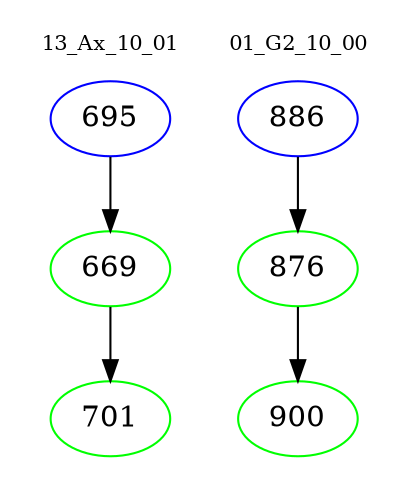 digraph{
subgraph cluster_0 {
color = white
label = "13_Ax_10_01";
fontsize=10;
T0_695 [label="695", color="blue"]
T0_695 -> T0_669 [color="black"]
T0_669 [label="669", color="green"]
T0_669 -> T0_701 [color="black"]
T0_701 [label="701", color="green"]
}
subgraph cluster_1 {
color = white
label = "01_G2_10_00";
fontsize=10;
T1_886 [label="886", color="blue"]
T1_886 -> T1_876 [color="black"]
T1_876 [label="876", color="green"]
T1_876 -> T1_900 [color="black"]
T1_900 [label="900", color="green"]
}
}

